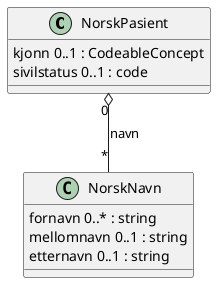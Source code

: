 @startuml

class NorskPasient {
kjonn 0..1 : CodeableConcept
sivilstatus 0..1 : code
}

NorskPasient "0" o-- "*" NorskNavn : navn

class NorskNavn {
fornavn 0..* : string
mellomnavn 0..1 : string
etternavn 0..1 : string
}

@enduml